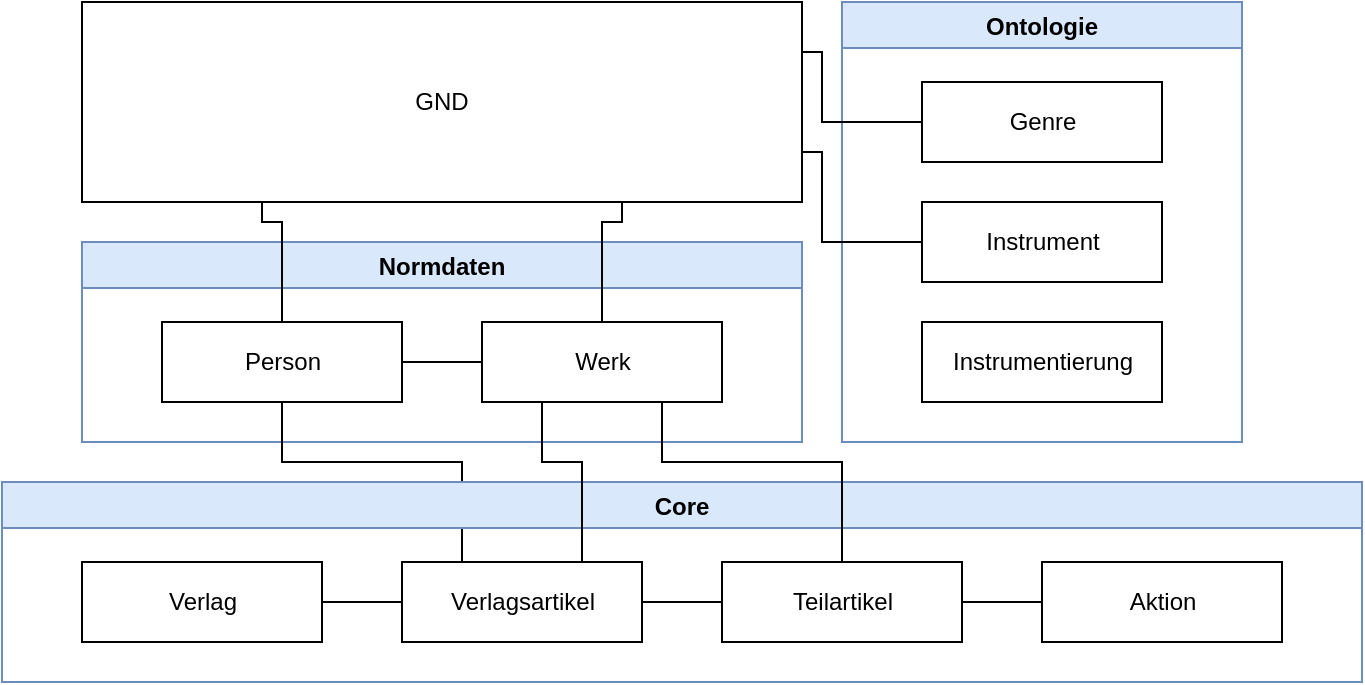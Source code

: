 <mxfile version="20.2.8" type="device"><diagram id="61-T1cGqwttuZgDcd1Lx" name="Page-1"><mxGraphModel dx="2062" dy="1090" grid="1" gridSize="10" guides="1" tooltips="1" connect="1" arrows="1" fold="1" page="1" pageScale="1" pageWidth="850" pageHeight="1100" math="0" shadow="0"><root><mxCell id="0"/><mxCell id="1" parent="0"/><mxCell id="JLU8j0hnEgH_EmXJr3NJ-3" value="Normdaten" style="swimlane;fillColor=#dae8fc;strokeColor=#6c8ebf;" vertex="1" parent="1"><mxGeometry x="160" y="320" width="360" height="100" as="geometry"/></mxCell><mxCell id="JLU8j0hnEgH_EmXJr3NJ-6" value="&lt;div&gt;Werk&lt;/div&gt;" style="html=1;" vertex="1" parent="JLU8j0hnEgH_EmXJr3NJ-3"><mxGeometry x="200" y="40" width="120" height="40" as="geometry"/></mxCell><mxCell id="JLU8j0hnEgH_EmXJr3NJ-23" style="edgeStyle=orthogonalEdgeStyle;rounded=0;orthogonalLoop=1;jettySize=auto;html=1;exitX=0.5;exitY=1;exitDx=0;exitDy=0;entryX=0.25;entryY=0;entryDx=0;entryDy=0;endArrow=none;endFill=0;" edge="1" parent="1" source="JLU8j0hnEgH_EmXJr3NJ-5" target="JLU8j0hnEgH_EmXJr3NJ-14"><mxGeometry relative="1" as="geometry"><Array as="points"><mxPoint x="260" y="430"/><mxPoint x="350" y="430"/></Array></mxGeometry></mxCell><mxCell id="JLU8j0hnEgH_EmXJr3NJ-24" style="edgeStyle=orthogonalEdgeStyle;rounded=0;orthogonalLoop=1;jettySize=auto;html=1;exitX=1;exitY=0.5;exitDx=0;exitDy=0;entryX=0;entryY=0.5;entryDx=0;entryDy=0;endArrow=none;endFill=0;" edge="1" parent="1" source="JLU8j0hnEgH_EmXJr3NJ-5" target="JLU8j0hnEgH_EmXJr3NJ-6"><mxGeometry relative="1" as="geometry"/></mxCell><mxCell id="JLU8j0hnEgH_EmXJr3NJ-5" value="Person" style="html=1;" vertex="1" parent="1"><mxGeometry x="200" y="360" width="120" height="40" as="geometry"/></mxCell><mxCell id="JLU8j0hnEgH_EmXJr3NJ-7" value="Ontologie" style="swimlane;fillColor=#dae8fc;strokeColor=#6c8ebf;" vertex="1" parent="1"><mxGeometry x="540" y="200" width="200" height="220" as="geometry"/></mxCell><mxCell id="JLU8j0hnEgH_EmXJr3NJ-8" value="Instrument" style="html=1;" vertex="1" parent="JLU8j0hnEgH_EmXJr3NJ-7"><mxGeometry x="40" y="100" width="120" height="40" as="geometry"/></mxCell><mxCell id="JLU8j0hnEgH_EmXJr3NJ-9" value="Instrumentierung" style="html=1;" vertex="1" parent="JLU8j0hnEgH_EmXJr3NJ-7"><mxGeometry x="40" y="160" width="120" height="40" as="geometry"/></mxCell><mxCell id="JLU8j0hnEgH_EmXJr3NJ-10" value="Genre" style="html=1;" vertex="1" parent="JLU8j0hnEgH_EmXJr3NJ-7"><mxGeometry x="40" y="40" width="120" height="40" as="geometry"/></mxCell><mxCell id="JLU8j0hnEgH_EmXJr3NJ-17" style="edgeStyle=orthogonalEdgeStyle;rounded=0;orthogonalLoop=1;jettySize=auto;html=1;exitX=1;exitY=0.25;exitDx=0;exitDy=0;endArrow=none;endFill=0;" edge="1" parent="1" source="JLU8j0hnEgH_EmXJr3NJ-11" target="JLU8j0hnEgH_EmXJr3NJ-10"><mxGeometry relative="1" as="geometry"><Array as="points"><mxPoint x="530" y="225"/><mxPoint x="530" y="260"/></Array></mxGeometry></mxCell><mxCell id="JLU8j0hnEgH_EmXJr3NJ-18" style="edgeStyle=orthogonalEdgeStyle;rounded=0;orthogonalLoop=1;jettySize=auto;html=1;exitX=1;exitY=0.75;exitDx=0;exitDy=0;entryX=0;entryY=0.5;entryDx=0;entryDy=0;endArrow=none;endFill=0;" edge="1" parent="1" source="JLU8j0hnEgH_EmXJr3NJ-11" target="JLU8j0hnEgH_EmXJr3NJ-8"><mxGeometry relative="1" as="geometry"><Array as="points"><mxPoint x="530" y="275"/><mxPoint x="530" y="320"/></Array></mxGeometry></mxCell><mxCell id="JLU8j0hnEgH_EmXJr3NJ-19" style="edgeStyle=orthogonalEdgeStyle;rounded=0;orthogonalLoop=1;jettySize=auto;html=1;exitX=0.25;exitY=1;exitDx=0;exitDy=0;entryX=0.5;entryY=0;entryDx=0;entryDy=0;endArrow=none;endFill=0;" edge="1" parent="1" source="JLU8j0hnEgH_EmXJr3NJ-11" target="JLU8j0hnEgH_EmXJr3NJ-5"><mxGeometry relative="1" as="geometry"><Array as="points"><mxPoint x="250" y="310"/><mxPoint x="260" y="310"/></Array></mxGeometry></mxCell><mxCell id="JLU8j0hnEgH_EmXJr3NJ-20" style="edgeStyle=orthogonalEdgeStyle;rounded=0;orthogonalLoop=1;jettySize=auto;html=1;exitX=0.75;exitY=1;exitDx=0;exitDy=0;entryX=0.5;entryY=0;entryDx=0;entryDy=0;endArrow=none;endFill=0;" edge="1" parent="1" source="JLU8j0hnEgH_EmXJr3NJ-11" target="JLU8j0hnEgH_EmXJr3NJ-6"><mxGeometry relative="1" as="geometry"><Array as="points"><mxPoint x="430" y="310"/><mxPoint x="420" y="310"/></Array></mxGeometry></mxCell><mxCell id="JLU8j0hnEgH_EmXJr3NJ-11" value="GND" style="rounded=0;whiteSpace=wrap;html=1;" vertex="1" parent="1"><mxGeometry x="160" y="200" width="360" height="100" as="geometry"/></mxCell><mxCell id="JLU8j0hnEgH_EmXJr3NJ-12" value="Core" style="swimlane;fillColor=#dae8fc;strokeColor=#6c8ebf;" vertex="1" parent="1"><mxGeometry x="120" y="440" width="680" height="100" as="geometry"/></mxCell><mxCell id="JLU8j0hnEgH_EmXJr3NJ-13" value="Verlag" style="html=1;" vertex="1" parent="JLU8j0hnEgH_EmXJr3NJ-12"><mxGeometry x="40" y="40" width="120" height="40" as="geometry"/></mxCell><mxCell id="JLU8j0hnEgH_EmXJr3NJ-25" style="edgeStyle=orthogonalEdgeStyle;rounded=0;orthogonalLoop=1;jettySize=auto;html=1;exitX=1;exitY=0.5;exitDx=0;exitDy=0;entryX=0;entryY=0.5;entryDx=0;entryDy=0;endArrow=none;endFill=0;" edge="1" parent="JLU8j0hnEgH_EmXJr3NJ-12" source="JLU8j0hnEgH_EmXJr3NJ-14" target="JLU8j0hnEgH_EmXJr3NJ-15"><mxGeometry relative="1" as="geometry"/></mxCell><mxCell id="JLU8j0hnEgH_EmXJr3NJ-27" style="edgeStyle=orthogonalEdgeStyle;rounded=0;orthogonalLoop=1;jettySize=auto;html=1;exitX=0;exitY=0.5;exitDx=0;exitDy=0;entryX=1;entryY=0.5;entryDx=0;entryDy=0;endArrow=none;endFill=0;" edge="1" parent="JLU8j0hnEgH_EmXJr3NJ-12" source="JLU8j0hnEgH_EmXJr3NJ-14" target="JLU8j0hnEgH_EmXJr3NJ-13"><mxGeometry relative="1" as="geometry"/></mxCell><mxCell id="JLU8j0hnEgH_EmXJr3NJ-14" value="Verlagsartikel" style="html=1;" vertex="1" parent="JLU8j0hnEgH_EmXJr3NJ-12"><mxGeometry x="200" y="40" width="120" height="40" as="geometry"/></mxCell><mxCell id="JLU8j0hnEgH_EmXJr3NJ-26" style="edgeStyle=orthogonalEdgeStyle;rounded=0;orthogonalLoop=1;jettySize=auto;html=1;exitX=1;exitY=0.5;exitDx=0;exitDy=0;entryX=0;entryY=0.5;entryDx=0;entryDy=0;endArrow=none;endFill=0;" edge="1" parent="JLU8j0hnEgH_EmXJr3NJ-12" source="JLU8j0hnEgH_EmXJr3NJ-15" target="JLU8j0hnEgH_EmXJr3NJ-16"><mxGeometry relative="1" as="geometry"/></mxCell><mxCell id="JLU8j0hnEgH_EmXJr3NJ-15" value="Teilartikel" style="html=1;" vertex="1" parent="JLU8j0hnEgH_EmXJr3NJ-12"><mxGeometry x="360" y="40" width="120" height="40" as="geometry"/></mxCell><mxCell id="JLU8j0hnEgH_EmXJr3NJ-16" value="Aktion" style="html=1;" vertex="1" parent="JLU8j0hnEgH_EmXJr3NJ-12"><mxGeometry x="520" y="40" width="120" height="40" as="geometry"/></mxCell><mxCell id="JLU8j0hnEgH_EmXJr3NJ-21" style="edgeStyle=orthogonalEdgeStyle;rounded=0;orthogonalLoop=1;jettySize=auto;html=1;exitX=0.75;exitY=1;exitDx=0;exitDy=0;endArrow=none;endFill=0;" edge="1" parent="1" source="JLU8j0hnEgH_EmXJr3NJ-6" target="JLU8j0hnEgH_EmXJr3NJ-15"><mxGeometry relative="1" as="geometry"><Array as="points"><mxPoint x="450" y="430"/><mxPoint x="540" y="430"/></Array></mxGeometry></mxCell><mxCell id="JLU8j0hnEgH_EmXJr3NJ-22" style="edgeStyle=orthogonalEdgeStyle;rounded=0;orthogonalLoop=1;jettySize=auto;html=1;exitX=0.25;exitY=1;exitDx=0;exitDy=0;entryX=0.75;entryY=0;entryDx=0;entryDy=0;endArrow=none;endFill=0;" edge="1" parent="1" source="JLU8j0hnEgH_EmXJr3NJ-6" target="JLU8j0hnEgH_EmXJr3NJ-14"><mxGeometry relative="1" as="geometry"><Array as="points"><mxPoint x="390" y="430"/><mxPoint x="410" y="430"/></Array></mxGeometry></mxCell></root></mxGraphModel></diagram></mxfile>